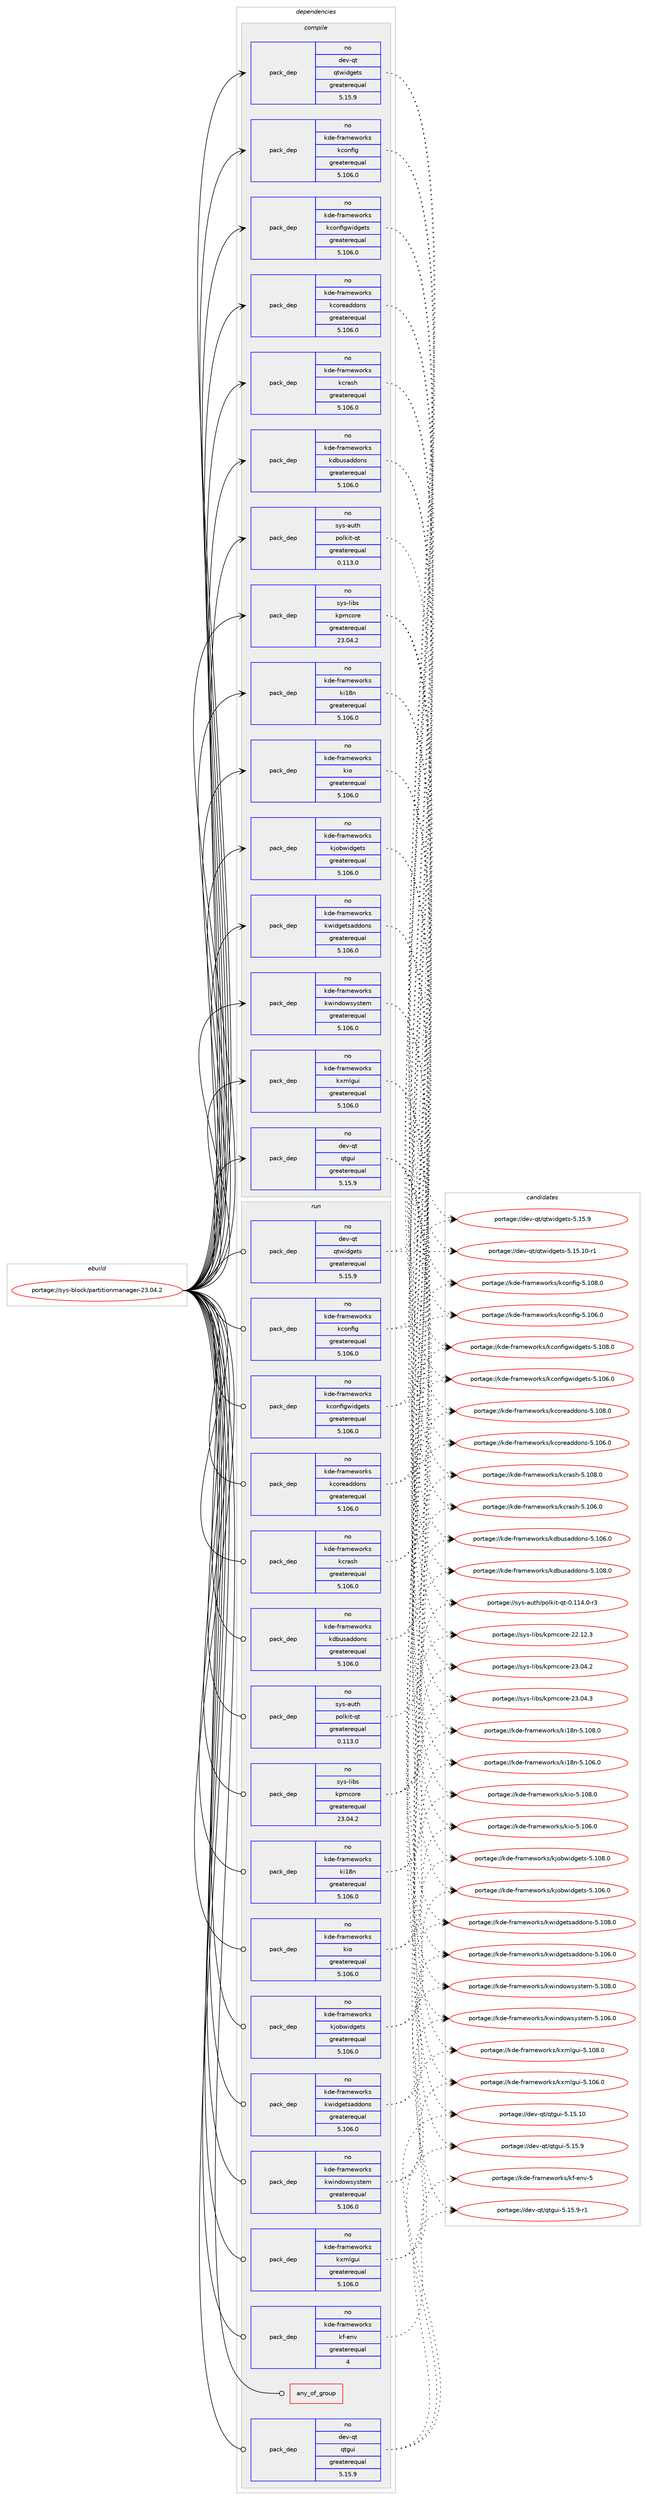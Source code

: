 digraph prolog {

# *************
# Graph options
# *************

newrank=true;
concentrate=true;
compound=true;
graph [rankdir=LR,fontname=Helvetica,fontsize=10,ranksep=1.5];#, ranksep=2.5, nodesep=0.2];
edge  [arrowhead=vee];
node  [fontname=Helvetica,fontsize=10];

# **********
# The ebuild
# **********

subgraph cluster_leftcol {
color=gray;
rank=same;
label=<<i>ebuild</i>>;
id [label="portage://sys-block/partitionmanager-23.04.2", color=red, width=4, href="../sys-block/partitionmanager-23.04.2.svg"];
}

# ****************
# The dependencies
# ****************

subgraph cluster_midcol {
color=gray;
label=<<i>dependencies</i>>;
subgraph cluster_compile {
fillcolor="#eeeeee";
style=filled;
label=<<i>compile</i>>;
# *** BEGIN UNKNOWN DEPENDENCY TYPE (TODO) ***
# id -> package_dependency(portage://sys-block/partitionmanager-23.04.2,install,no,dev-qt,qtcore,none,[,,],[slot(5)],[])
# *** END UNKNOWN DEPENDENCY TYPE (TODO) ***

subgraph pack450 {
dependency1073 [label=<<TABLE BORDER="0" CELLBORDER="1" CELLSPACING="0" CELLPADDING="4" WIDTH="220"><TR><TD ROWSPAN="6" CELLPADDING="30">pack_dep</TD></TR><TR><TD WIDTH="110">no</TD></TR><TR><TD>dev-qt</TD></TR><TR><TD>qtgui</TD></TR><TR><TD>greaterequal</TD></TR><TR><TD>5.15.9</TD></TR></TABLE>>, shape=none, color=blue];
}
id:e -> dependency1073:w [weight=20,style="solid",arrowhead="vee"];
subgraph pack451 {
dependency1074 [label=<<TABLE BORDER="0" CELLBORDER="1" CELLSPACING="0" CELLPADDING="4" WIDTH="220"><TR><TD ROWSPAN="6" CELLPADDING="30">pack_dep</TD></TR><TR><TD WIDTH="110">no</TD></TR><TR><TD>dev-qt</TD></TR><TR><TD>qtwidgets</TD></TR><TR><TD>greaterequal</TD></TR><TR><TD>5.15.9</TD></TR></TABLE>>, shape=none, color=blue];
}
id:e -> dependency1074:w [weight=20,style="solid",arrowhead="vee"];
subgraph pack452 {
dependency1075 [label=<<TABLE BORDER="0" CELLBORDER="1" CELLSPACING="0" CELLPADDING="4" WIDTH="220"><TR><TD ROWSPAN="6" CELLPADDING="30">pack_dep</TD></TR><TR><TD WIDTH="110">no</TD></TR><TR><TD>kde-frameworks</TD></TR><TR><TD>kconfig</TD></TR><TR><TD>greaterequal</TD></TR><TR><TD>5.106.0</TD></TR></TABLE>>, shape=none, color=blue];
}
id:e -> dependency1075:w [weight=20,style="solid",arrowhead="vee"];
subgraph pack453 {
dependency1076 [label=<<TABLE BORDER="0" CELLBORDER="1" CELLSPACING="0" CELLPADDING="4" WIDTH="220"><TR><TD ROWSPAN="6" CELLPADDING="30">pack_dep</TD></TR><TR><TD WIDTH="110">no</TD></TR><TR><TD>kde-frameworks</TD></TR><TR><TD>kconfigwidgets</TD></TR><TR><TD>greaterequal</TD></TR><TR><TD>5.106.0</TD></TR></TABLE>>, shape=none, color=blue];
}
id:e -> dependency1076:w [weight=20,style="solid",arrowhead="vee"];
subgraph pack454 {
dependency1077 [label=<<TABLE BORDER="0" CELLBORDER="1" CELLSPACING="0" CELLPADDING="4" WIDTH="220"><TR><TD ROWSPAN="6" CELLPADDING="30">pack_dep</TD></TR><TR><TD WIDTH="110">no</TD></TR><TR><TD>kde-frameworks</TD></TR><TR><TD>kcoreaddons</TD></TR><TR><TD>greaterequal</TD></TR><TR><TD>5.106.0</TD></TR></TABLE>>, shape=none, color=blue];
}
id:e -> dependency1077:w [weight=20,style="solid",arrowhead="vee"];
subgraph pack455 {
dependency1078 [label=<<TABLE BORDER="0" CELLBORDER="1" CELLSPACING="0" CELLPADDING="4" WIDTH="220"><TR><TD ROWSPAN="6" CELLPADDING="30">pack_dep</TD></TR><TR><TD WIDTH="110">no</TD></TR><TR><TD>kde-frameworks</TD></TR><TR><TD>kcrash</TD></TR><TR><TD>greaterequal</TD></TR><TR><TD>5.106.0</TD></TR></TABLE>>, shape=none, color=blue];
}
id:e -> dependency1078:w [weight=20,style="solid",arrowhead="vee"];
subgraph pack456 {
dependency1079 [label=<<TABLE BORDER="0" CELLBORDER="1" CELLSPACING="0" CELLPADDING="4" WIDTH="220"><TR><TD ROWSPAN="6" CELLPADDING="30">pack_dep</TD></TR><TR><TD WIDTH="110">no</TD></TR><TR><TD>kde-frameworks</TD></TR><TR><TD>kdbusaddons</TD></TR><TR><TD>greaterequal</TD></TR><TR><TD>5.106.0</TD></TR></TABLE>>, shape=none, color=blue];
}
id:e -> dependency1079:w [weight=20,style="solid",arrowhead="vee"];
subgraph pack457 {
dependency1080 [label=<<TABLE BORDER="0" CELLBORDER="1" CELLSPACING="0" CELLPADDING="4" WIDTH="220"><TR><TD ROWSPAN="6" CELLPADDING="30">pack_dep</TD></TR><TR><TD WIDTH="110">no</TD></TR><TR><TD>kde-frameworks</TD></TR><TR><TD>ki18n</TD></TR><TR><TD>greaterequal</TD></TR><TR><TD>5.106.0</TD></TR></TABLE>>, shape=none, color=blue];
}
id:e -> dependency1080:w [weight=20,style="solid",arrowhead="vee"];
subgraph pack458 {
dependency1081 [label=<<TABLE BORDER="0" CELLBORDER="1" CELLSPACING="0" CELLPADDING="4" WIDTH="220"><TR><TD ROWSPAN="6" CELLPADDING="30">pack_dep</TD></TR><TR><TD WIDTH="110">no</TD></TR><TR><TD>kde-frameworks</TD></TR><TR><TD>kio</TD></TR><TR><TD>greaterequal</TD></TR><TR><TD>5.106.0</TD></TR></TABLE>>, shape=none, color=blue];
}
id:e -> dependency1081:w [weight=20,style="solid",arrowhead="vee"];
subgraph pack459 {
dependency1082 [label=<<TABLE BORDER="0" CELLBORDER="1" CELLSPACING="0" CELLPADDING="4" WIDTH="220"><TR><TD ROWSPAN="6" CELLPADDING="30">pack_dep</TD></TR><TR><TD WIDTH="110">no</TD></TR><TR><TD>kde-frameworks</TD></TR><TR><TD>kjobwidgets</TD></TR><TR><TD>greaterequal</TD></TR><TR><TD>5.106.0</TD></TR></TABLE>>, shape=none, color=blue];
}
id:e -> dependency1082:w [weight=20,style="solid",arrowhead="vee"];
subgraph pack460 {
dependency1083 [label=<<TABLE BORDER="0" CELLBORDER="1" CELLSPACING="0" CELLPADDING="4" WIDTH="220"><TR><TD ROWSPAN="6" CELLPADDING="30">pack_dep</TD></TR><TR><TD WIDTH="110">no</TD></TR><TR><TD>kde-frameworks</TD></TR><TR><TD>kwidgetsaddons</TD></TR><TR><TD>greaterequal</TD></TR><TR><TD>5.106.0</TD></TR></TABLE>>, shape=none, color=blue];
}
id:e -> dependency1083:w [weight=20,style="solid",arrowhead="vee"];
subgraph pack461 {
dependency1084 [label=<<TABLE BORDER="0" CELLBORDER="1" CELLSPACING="0" CELLPADDING="4" WIDTH="220"><TR><TD ROWSPAN="6" CELLPADDING="30">pack_dep</TD></TR><TR><TD WIDTH="110">no</TD></TR><TR><TD>kde-frameworks</TD></TR><TR><TD>kwindowsystem</TD></TR><TR><TD>greaterequal</TD></TR><TR><TD>5.106.0</TD></TR></TABLE>>, shape=none, color=blue];
}
id:e -> dependency1084:w [weight=20,style="solid",arrowhead="vee"];
subgraph pack462 {
dependency1085 [label=<<TABLE BORDER="0" CELLBORDER="1" CELLSPACING="0" CELLPADDING="4" WIDTH="220"><TR><TD ROWSPAN="6" CELLPADDING="30">pack_dep</TD></TR><TR><TD WIDTH="110">no</TD></TR><TR><TD>kde-frameworks</TD></TR><TR><TD>kxmlgui</TD></TR><TR><TD>greaterequal</TD></TR><TR><TD>5.106.0</TD></TR></TABLE>>, shape=none, color=blue];
}
id:e -> dependency1085:w [weight=20,style="solid",arrowhead="vee"];
subgraph pack463 {
dependency1086 [label=<<TABLE BORDER="0" CELLBORDER="1" CELLSPACING="0" CELLPADDING="4" WIDTH="220"><TR><TD ROWSPAN="6" CELLPADDING="30">pack_dep</TD></TR><TR><TD WIDTH="110">no</TD></TR><TR><TD>sys-auth</TD></TR><TR><TD>polkit-qt</TD></TR><TR><TD>greaterequal</TD></TR><TR><TD>0.113.0</TD></TR></TABLE>>, shape=none, color=blue];
}
id:e -> dependency1086:w [weight=20,style="solid",arrowhead="vee"];
subgraph pack464 {
dependency1087 [label=<<TABLE BORDER="0" CELLBORDER="1" CELLSPACING="0" CELLPADDING="4" WIDTH="220"><TR><TD ROWSPAN="6" CELLPADDING="30">pack_dep</TD></TR><TR><TD WIDTH="110">no</TD></TR><TR><TD>sys-libs</TD></TR><TR><TD>kpmcore</TD></TR><TR><TD>greaterequal</TD></TR><TR><TD>23.04.2</TD></TR></TABLE>>, shape=none, color=blue];
}
id:e -> dependency1087:w [weight=20,style="solid",arrowhead="vee"];
}
subgraph cluster_compileandrun {
fillcolor="#eeeeee";
style=filled;
label=<<i>compile and run</i>>;
}
subgraph cluster_run {
fillcolor="#eeeeee";
style=filled;
label=<<i>run</i>>;
subgraph any12 {
dependency1088 [label=<<TABLE BORDER="0" CELLBORDER="1" CELLSPACING="0" CELLPADDING="4"><TR><TD CELLPADDING="10">any_of_group</TD></TR></TABLE>>, shape=none, color=red];# *** BEGIN UNKNOWN DEPENDENCY TYPE (TODO) ***
# dependency1088 -> package_dependency(portage://sys-block/partitionmanager-23.04.2,run,no,kde-frameworks,breeze-icons,none,[,,],any_different_slot,[])
# *** END UNKNOWN DEPENDENCY TYPE (TODO) ***

# *** BEGIN UNKNOWN DEPENDENCY TYPE (TODO) ***
# dependency1088 -> package_dependency(portage://sys-block/partitionmanager-23.04.2,run,no,kde-frameworks,oxygen-icons,none,[,,],any_different_slot,[])
# *** END UNKNOWN DEPENDENCY TYPE (TODO) ***

}
id:e -> dependency1088:w [weight=20,style="solid",arrowhead="odot"];
# *** BEGIN UNKNOWN DEPENDENCY TYPE (TODO) ***
# id -> package_dependency(portage://sys-block/partitionmanager-23.04.2,run,no,dev-qt,qtcore,none,[,,],[slot(5)],[])
# *** END UNKNOWN DEPENDENCY TYPE (TODO) ***

subgraph pack465 {
dependency1089 [label=<<TABLE BORDER="0" CELLBORDER="1" CELLSPACING="0" CELLPADDING="4" WIDTH="220"><TR><TD ROWSPAN="6" CELLPADDING="30">pack_dep</TD></TR><TR><TD WIDTH="110">no</TD></TR><TR><TD>dev-qt</TD></TR><TR><TD>qtgui</TD></TR><TR><TD>greaterequal</TD></TR><TR><TD>5.15.9</TD></TR></TABLE>>, shape=none, color=blue];
}
id:e -> dependency1089:w [weight=20,style="solid",arrowhead="odot"];
subgraph pack466 {
dependency1090 [label=<<TABLE BORDER="0" CELLBORDER="1" CELLSPACING="0" CELLPADDING="4" WIDTH="220"><TR><TD ROWSPAN="6" CELLPADDING="30">pack_dep</TD></TR><TR><TD WIDTH="110">no</TD></TR><TR><TD>dev-qt</TD></TR><TR><TD>qtwidgets</TD></TR><TR><TD>greaterequal</TD></TR><TR><TD>5.15.9</TD></TR></TABLE>>, shape=none, color=blue];
}
id:e -> dependency1090:w [weight=20,style="solid",arrowhead="odot"];
subgraph pack467 {
dependency1091 [label=<<TABLE BORDER="0" CELLBORDER="1" CELLSPACING="0" CELLPADDING="4" WIDTH="220"><TR><TD ROWSPAN="6" CELLPADDING="30">pack_dep</TD></TR><TR><TD WIDTH="110">no</TD></TR><TR><TD>kde-frameworks</TD></TR><TR><TD>kconfig</TD></TR><TR><TD>greaterequal</TD></TR><TR><TD>5.106.0</TD></TR></TABLE>>, shape=none, color=blue];
}
id:e -> dependency1091:w [weight=20,style="solid",arrowhead="odot"];
subgraph pack468 {
dependency1092 [label=<<TABLE BORDER="0" CELLBORDER="1" CELLSPACING="0" CELLPADDING="4" WIDTH="220"><TR><TD ROWSPAN="6" CELLPADDING="30">pack_dep</TD></TR><TR><TD WIDTH="110">no</TD></TR><TR><TD>kde-frameworks</TD></TR><TR><TD>kconfigwidgets</TD></TR><TR><TD>greaterequal</TD></TR><TR><TD>5.106.0</TD></TR></TABLE>>, shape=none, color=blue];
}
id:e -> dependency1092:w [weight=20,style="solid",arrowhead="odot"];
subgraph pack469 {
dependency1093 [label=<<TABLE BORDER="0" CELLBORDER="1" CELLSPACING="0" CELLPADDING="4" WIDTH="220"><TR><TD ROWSPAN="6" CELLPADDING="30">pack_dep</TD></TR><TR><TD WIDTH="110">no</TD></TR><TR><TD>kde-frameworks</TD></TR><TR><TD>kcoreaddons</TD></TR><TR><TD>greaterequal</TD></TR><TR><TD>5.106.0</TD></TR></TABLE>>, shape=none, color=blue];
}
id:e -> dependency1093:w [weight=20,style="solid",arrowhead="odot"];
subgraph pack470 {
dependency1094 [label=<<TABLE BORDER="0" CELLBORDER="1" CELLSPACING="0" CELLPADDING="4" WIDTH="220"><TR><TD ROWSPAN="6" CELLPADDING="30">pack_dep</TD></TR><TR><TD WIDTH="110">no</TD></TR><TR><TD>kde-frameworks</TD></TR><TR><TD>kcrash</TD></TR><TR><TD>greaterequal</TD></TR><TR><TD>5.106.0</TD></TR></TABLE>>, shape=none, color=blue];
}
id:e -> dependency1094:w [weight=20,style="solid",arrowhead="odot"];
subgraph pack471 {
dependency1095 [label=<<TABLE BORDER="0" CELLBORDER="1" CELLSPACING="0" CELLPADDING="4" WIDTH="220"><TR><TD ROWSPAN="6" CELLPADDING="30">pack_dep</TD></TR><TR><TD WIDTH="110">no</TD></TR><TR><TD>kde-frameworks</TD></TR><TR><TD>kdbusaddons</TD></TR><TR><TD>greaterequal</TD></TR><TR><TD>5.106.0</TD></TR></TABLE>>, shape=none, color=blue];
}
id:e -> dependency1095:w [weight=20,style="solid",arrowhead="odot"];
subgraph pack472 {
dependency1096 [label=<<TABLE BORDER="0" CELLBORDER="1" CELLSPACING="0" CELLPADDING="4" WIDTH="220"><TR><TD ROWSPAN="6" CELLPADDING="30">pack_dep</TD></TR><TR><TD WIDTH="110">no</TD></TR><TR><TD>kde-frameworks</TD></TR><TR><TD>kf-env</TD></TR><TR><TD>greaterequal</TD></TR><TR><TD>4</TD></TR></TABLE>>, shape=none, color=blue];
}
id:e -> dependency1096:w [weight=20,style="solid",arrowhead="odot"];
subgraph pack473 {
dependency1097 [label=<<TABLE BORDER="0" CELLBORDER="1" CELLSPACING="0" CELLPADDING="4" WIDTH="220"><TR><TD ROWSPAN="6" CELLPADDING="30">pack_dep</TD></TR><TR><TD WIDTH="110">no</TD></TR><TR><TD>kde-frameworks</TD></TR><TR><TD>ki18n</TD></TR><TR><TD>greaterequal</TD></TR><TR><TD>5.106.0</TD></TR></TABLE>>, shape=none, color=blue];
}
id:e -> dependency1097:w [weight=20,style="solid",arrowhead="odot"];
subgraph pack474 {
dependency1098 [label=<<TABLE BORDER="0" CELLBORDER="1" CELLSPACING="0" CELLPADDING="4" WIDTH="220"><TR><TD ROWSPAN="6" CELLPADDING="30">pack_dep</TD></TR><TR><TD WIDTH="110">no</TD></TR><TR><TD>kde-frameworks</TD></TR><TR><TD>kio</TD></TR><TR><TD>greaterequal</TD></TR><TR><TD>5.106.0</TD></TR></TABLE>>, shape=none, color=blue];
}
id:e -> dependency1098:w [weight=20,style="solid",arrowhead="odot"];
subgraph pack475 {
dependency1099 [label=<<TABLE BORDER="0" CELLBORDER="1" CELLSPACING="0" CELLPADDING="4" WIDTH="220"><TR><TD ROWSPAN="6" CELLPADDING="30">pack_dep</TD></TR><TR><TD WIDTH="110">no</TD></TR><TR><TD>kde-frameworks</TD></TR><TR><TD>kjobwidgets</TD></TR><TR><TD>greaterequal</TD></TR><TR><TD>5.106.0</TD></TR></TABLE>>, shape=none, color=blue];
}
id:e -> dependency1099:w [weight=20,style="solid",arrowhead="odot"];
subgraph pack476 {
dependency1100 [label=<<TABLE BORDER="0" CELLBORDER="1" CELLSPACING="0" CELLPADDING="4" WIDTH="220"><TR><TD ROWSPAN="6" CELLPADDING="30">pack_dep</TD></TR><TR><TD WIDTH="110">no</TD></TR><TR><TD>kde-frameworks</TD></TR><TR><TD>kwidgetsaddons</TD></TR><TR><TD>greaterequal</TD></TR><TR><TD>5.106.0</TD></TR></TABLE>>, shape=none, color=blue];
}
id:e -> dependency1100:w [weight=20,style="solid",arrowhead="odot"];
subgraph pack477 {
dependency1101 [label=<<TABLE BORDER="0" CELLBORDER="1" CELLSPACING="0" CELLPADDING="4" WIDTH="220"><TR><TD ROWSPAN="6" CELLPADDING="30">pack_dep</TD></TR><TR><TD WIDTH="110">no</TD></TR><TR><TD>kde-frameworks</TD></TR><TR><TD>kwindowsystem</TD></TR><TR><TD>greaterequal</TD></TR><TR><TD>5.106.0</TD></TR></TABLE>>, shape=none, color=blue];
}
id:e -> dependency1101:w [weight=20,style="solid",arrowhead="odot"];
subgraph pack478 {
dependency1102 [label=<<TABLE BORDER="0" CELLBORDER="1" CELLSPACING="0" CELLPADDING="4" WIDTH="220"><TR><TD ROWSPAN="6" CELLPADDING="30">pack_dep</TD></TR><TR><TD WIDTH="110">no</TD></TR><TR><TD>kde-frameworks</TD></TR><TR><TD>kxmlgui</TD></TR><TR><TD>greaterequal</TD></TR><TR><TD>5.106.0</TD></TR></TABLE>>, shape=none, color=blue];
}
id:e -> dependency1102:w [weight=20,style="solid",arrowhead="odot"];
subgraph pack479 {
dependency1103 [label=<<TABLE BORDER="0" CELLBORDER="1" CELLSPACING="0" CELLPADDING="4" WIDTH="220"><TR><TD ROWSPAN="6" CELLPADDING="30">pack_dep</TD></TR><TR><TD WIDTH="110">no</TD></TR><TR><TD>sys-auth</TD></TR><TR><TD>polkit-qt</TD></TR><TR><TD>greaterequal</TD></TR><TR><TD>0.113.0</TD></TR></TABLE>>, shape=none, color=blue];
}
id:e -> dependency1103:w [weight=20,style="solid",arrowhead="odot"];
subgraph pack480 {
dependency1104 [label=<<TABLE BORDER="0" CELLBORDER="1" CELLSPACING="0" CELLPADDING="4" WIDTH="220"><TR><TD ROWSPAN="6" CELLPADDING="30">pack_dep</TD></TR><TR><TD WIDTH="110">no</TD></TR><TR><TD>sys-libs</TD></TR><TR><TD>kpmcore</TD></TR><TR><TD>greaterequal</TD></TR><TR><TD>23.04.2</TD></TR></TABLE>>, shape=none, color=blue];
}
id:e -> dependency1104:w [weight=20,style="solid",arrowhead="odot"];
}
}

# **************
# The candidates
# **************

subgraph cluster_choices {
rank=same;
color=gray;
label=<<i>candidates</i>>;

subgraph choice450 {
color=black;
nodesep=1;
choice10010111845113116471131161031171054553464953464948 [label="portage://dev-qt/qtgui-5.15.10", color=red, width=4,href="../dev-qt/qtgui-5.15.10.svg"];
choice100101118451131164711311610311710545534649534657 [label="portage://dev-qt/qtgui-5.15.9", color=red, width=4,href="../dev-qt/qtgui-5.15.9.svg"];
choice1001011184511311647113116103117105455346495346574511449 [label="portage://dev-qt/qtgui-5.15.9-r1", color=red, width=4,href="../dev-qt/qtgui-5.15.9-r1.svg"];
dependency1073:e -> choice10010111845113116471131161031171054553464953464948:w [style=dotted,weight="100"];
dependency1073:e -> choice100101118451131164711311610311710545534649534657:w [style=dotted,weight="100"];
dependency1073:e -> choice1001011184511311647113116103117105455346495346574511449:w [style=dotted,weight="100"];
}
subgraph choice451 {
color=black;
nodesep=1;
choice100101118451131164711311611910510010310111611545534649534649484511449 [label="portage://dev-qt/qtwidgets-5.15.10-r1", color=red, width=4,href="../dev-qt/qtwidgets-5.15.10-r1.svg"];
choice100101118451131164711311611910510010310111611545534649534657 [label="portage://dev-qt/qtwidgets-5.15.9", color=red, width=4,href="../dev-qt/qtwidgets-5.15.9.svg"];
dependency1074:e -> choice100101118451131164711311611910510010310111611545534649534649484511449:w [style=dotted,weight="100"];
dependency1074:e -> choice100101118451131164711311611910510010310111611545534649534657:w [style=dotted,weight="100"];
}
subgraph choice452 {
color=black;
nodesep=1;
choice107100101451021149710910111911111410711547107991111101021051034553464948544648 [label="portage://kde-frameworks/kconfig-5.106.0", color=red, width=4,href="../kde-frameworks/kconfig-5.106.0.svg"];
choice107100101451021149710910111911111410711547107991111101021051034553464948564648 [label="portage://kde-frameworks/kconfig-5.108.0", color=red, width=4,href="../kde-frameworks/kconfig-5.108.0.svg"];
dependency1075:e -> choice107100101451021149710910111911111410711547107991111101021051034553464948544648:w [style=dotted,weight="100"];
dependency1075:e -> choice107100101451021149710910111911111410711547107991111101021051034553464948564648:w [style=dotted,weight="100"];
}
subgraph choice453 {
color=black;
nodesep=1;
choice107100101451021149710910111911111410711547107991111101021051031191051001031011161154553464948544648 [label="portage://kde-frameworks/kconfigwidgets-5.106.0", color=red, width=4,href="../kde-frameworks/kconfigwidgets-5.106.0.svg"];
choice107100101451021149710910111911111410711547107991111101021051031191051001031011161154553464948564648 [label="portage://kde-frameworks/kconfigwidgets-5.108.0", color=red, width=4,href="../kde-frameworks/kconfigwidgets-5.108.0.svg"];
dependency1076:e -> choice107100101451021149710910111911111410711547107991111101021051031191051001031011161154553464948544648:w [style=dotted,weight="100"];
dependency1076:e -> choice107100101451021149710910111911111410711547107991111101021051031191051001031011161154553464948564648:w [style=dotted,weight="100"];
}
subgraph choice454 {
color=black;
nodesep=1;
choice10710010145102114971091011191111141071154710799111114101971001001111101154553464948544648 [label="portage://kde-frameworks/kcoreaddons-5.106.0", color=red, width=4,href="../kde-frameworks/kcoreaddons-5.106.0.svg"];
choice10710010145102114971091011191111141071154710799111114101971001001111101154553464948564648 [label="portage://kde-frameworks/kcoreaddons-5.108.0", color=red, width=4,href="../kde-frameworks/kcoreaddons-5.108.0.svg"];
dependency1077:e -> choice10710010145102114971091011191111141071154710799111114101971001001111101154553464948544648:w [style=dotted,weight="100"];
dependency1077:e -> choice10710010145102114971091011191111141071154710799111114101971001001111101154553464948564648:w [style=dotted,weight="100"];
}
subgraph choice455 {
color=black;
nodesep=1;
choice10710010145102114971091011191111141071154710799114971151044553464948544648 [label="portage://kde-frameworks/kcrash-5.106.0", color=red, width=4,href="../kde-frameworks/kcrash-5.106.0.svg"];
choice10710010145102114971091011191111141071154710799114971151044553464948564648 [label="portage://kde-frameworks/kcrash-5.108.0", color=red, width=4,href="../kde-frameworks/kcrash-5.108.0.svg"];
dependency1078:e -> choice10710010145102114971091011191111141071154710799114971151044553464948544648:w [style=dotted,weight="100"];
dependency1078:e -> choice10710010145102114971091011191111141071154710799114971151044553464948564648:w [style=dotted,weight="100"];
}
subgraph choice456 {
color=black;
nodesep=1;
choice10710010145102114971091011191111141071154710710098117115971001001111101154553464948544648 [label="portage://kde-frameworks/kdbusaddons-5.106.0", color=red, width=4,href="../kde-frameworks/kdbusaddons-5.106.0.svg"];
choice10710010145102114971091011191111141071154710710098117115971001001111101154553464948564648 [label="portage://kde-frameworks/kdbusaddons-5.108.0", color=red, width=4,href="../kde-frameworks/kdbusaddons-5.108.0.svg"];
dependency1079:e -> choice10710010145102114971091011191111141071154710710098117115971001001111101154553464948544648:w [style=dotted,weight="100"];
dependency1079:e -> choice10710010145102114971091011191111141071154710710098117115971001001111101154553464948564648:w [style=dotted,weight="100"];
}
subgraph choice457 {
color=black;
nodesep=1;
choice10710010145102114971091011191111141071154710710549561104553464948544648 [label="portage://kde-frameworks/ki18n-5.106.0", color=red, width=4,href="../kde-frameworks/ki18n-5.106.0.svg"];
choice10710010145102114971091011191111141071154710710549561104553464948564648 [label="portage://kde-frameworks/ki18n-5.108.0", color=red, width=4,href="../kde-frameworks/ki18n-5.108.0.svg"];
dependency1080:e -> choice10710010145102114971091011191111141071154710710549561104553464948544648:w [style=dotted,weight="100"];
dependency1080:e -> choice10710010145102114971091011191111141071154710710549561104553464948564648:w [style=dotted,weight="100"];
}
subgraph choice458 {
color=black;
nodesep=1;
choice1071001014510211497109101119111114107115471071051114553464948544648 [label="portage://kde-frameworks/kio-5.106.0", color=red, width=4,href="../kde-frameworks/kio-5.106.0.svg"];
choice1071001014510211497109101119111114107115471071051114553464948564648 [label="portage://kde-frameworks/kio-5.108.0", color=red, width=4,href="../kde-frameworks/kio-5.108.0.svg"];
dependency1081:e -> choice1071001014510211497109101119111114107115471071051114553464948544648:w [style=dotted,weight="100"];
dependency1081:e -> choice1071001014510211497109101119111114107115471071051114553464948564648:w [style=dotted,weight="100"];
}
subgraph choice459 {
color=black;
nodesep=1;
choice107100101451021149710910111911111410711547107106111981191051001031011161154553464948544648 [label="portage://kde-frameworks/kjobwidgets-5.106.0", color=red, width=4,href="../kde-frameworks/kjobwidgets-5.106.0.svg"];
choice107100101451021149710910111911111410711547107106111981191051001031011161154553464948564648 [label="portage://kde-frameworks/kjobwidgets-5.108.0", color=red, width=4,href="../kde-frameworks/kjobwidgets-5.108.0.svg"];
dependency1082:e -> choice107100101451021149710910111911111410711547107106111981191051001031011161154553464948544648:w [style=dotted,weight="100"];
dependency1082:e -> choice107100101451021149710910111911111410711547107106111981191051001031011161154553464948564648:w [style=dotted,weight="100"];
}
subgraph choice460 {
color=black;
nodesep=1;
choice107100101451021149710910111911111410711547107119105100103101116115971001001111101154553464948544648 [label="portage://kde-frameworks/kwidgetsaddons-5.106.0", color=red, width=4,href="../kde-frameworks/kwidgetsaddons-5.106.0.svg"];
choice107100101451021149710910111911111410711547107119105100103101116115971001001111101154553464948564648 [label="portage://kde-frameworks/kwidgetsaddons-5.108.0", color=red, width=4,href="../kde-frameworks/kwidgetsaddons-5.108.0.svg"];
dependency1083:e -> choice107100101451021149710910111911111410711547107119105100103101116115971001001111101154553464948544648:w [style=dotted,weight="100"];
dependency1083:e -> choice107100101451021149710910111911111410711547107119105100103101116115971001001111101154553464948564648:w [style=dotted,weight="100"];
}
subgraph choice461 {
color=black;
nodesep=1;
choice1071001014510211497109101119111114107115471071191051101001111191151211151161011094553464948544648 [label="portage://kde-frameworks/kwindowsystem-5.106.0", color=red, width=4,href="../kde-frameworks/kwindowsystem-5.106.0.svg"];
choice1071001014510211497109101119111114107115471071191051101001111191151211151161011094553464948564648 [label="portage://kde-frameworks/kwindowsystem-5.108.0", color=red, width=4,href="../kde-frameworks/kwindowsystem-5.108.0.svg"];
dependency1084:e -> choice1071001014510211497109101119111114107115471071191051101001111191151211151161011094553464948544648:w [style=dotted,weight="100"];
dependency1084:e -> choice1071001014510211497109101119111114107115471071191051101001111191151211151161011094553464948564648:w [style=dotted,weight="100"];
}
subgraph choice462 {
color=black;
nodesep=1;
choice1071001014510211497109101119111114107115471071201091081031171054553464948544648 [label="portage://kde-frameworks/kxmlgui-5.106.0", color=red, width=4,href="../kde-frameworks/kxmlgui-5.106.0.svg"];
choice1071001014510211497109101119111114107115471071201091081031171054553464948564648 [label="portage://kde-frameworks/kxmlgui-5.108.0", color=red, width=4,href="../kde-frameworks/kxmlgui-5.108.0.svg"];
dependency1085:e -> choice1071001014510211497109101119111114107115471071201091081031171054553464948544648:w [style=dotted,weight="100"];
dependency1085:e -> choice1071001014510211497109101119111114107115471071201091081031171054553464948564648:w [style=dotted,weight="100"];
}
subgraph choice463 {
color=black;
nodesep=1;
choice1151211154597117116104471121111081071051164511311645484649495246484511451 [label="portage://sys-auth/polkit-qt-0.114.0-r3", color=red, width=4,href="../sys-auth/polkit-qt-0.114.0-r3.svg"];
dependency1086:e -> choice1151211154597117116104471121111081071051164511311645484649495246484511451:w [style=dotted,weight="100"];
}
subgraph choice464 {
color=black;
nodesep=1;
choice115121115451081059811547107112109991111141014550504649504651 [label="portage://sys-libs/kpmcore-22.12.3", color=red, width=4,href="../sys-libs/kpmcore-22.12.3.svg"];
choice115121115451081059811547107112109991111141014550514648524650 [label="portage://sys-libs/kpmcore-23.04.2", color=red, width=4,href="../sys-libs/kpmcore-23.04.2.svg"];
choice115121115451081059811547107112109991111141014550514648524651 [label="portage://sys-libs/kpmcore-23.04.3", color=red, width=4,href="../sys-libs/kpmcore-23.04.3.svg"];
dependency1087:e -> choice115121115451081059811547107112109991111141014550504649504651:w [style=dotted,weight="100"];
dependency1087:e -> choice115121115451081059811547107112109991111141014550514648524650:w [style=dotted,weight="100"];
dependency1087:e -> choice115121115451081059811547107112109991111141014550514648524651:w [style=dotted,weight="100"];
}
subgraph choice465 {
color=black;
nodesep=1;
choice10010111845113116471131161031171054553464953464948 [label="portage://dev-qt/qtgui-5.15.10", color=red, width=4,href="../dev-qt/qtgui-5.15.10.svg"];
choice100101118451131164711311610311710545534649534657 [label="portage://dev-qt/qtgui-5.15.9", color=red, width=4,href="../dev-qt/qtgui-5.15.9.svg"];
choice1001011184511311647113116103117105455346495346574511449 [label="portage://dev-qt/qtgui-5.15.9-r1", color=red, width=4,href="../dev-qt/qtgui-5.15.9-r1.svg"];
dependency1089:e -> choice10010111845113116471131161031171054553464953464948:w [style=dotted,weight="100"];
dependency1089:e -> choice100101118451131164711311610311710545534649534657:w [style=dotted,weight="100"];
dependency1089:e -> choice1001011184511311647113116103117105455346495346574511449:w [style=dotted,weight="100"];
}
subgraph choice466 {
color=black;
nodesep=1;
choice100101118451131164711311611910510010310111611545534649534649484511449 [label="portage://dev-qt/qtwidgets-5.15.10-r1", color=red, width=4,href="../dev-qt/qtwidgets-5.15.10-r1.svg"];
choice100101118451131164711311611910510010310111611545534649534657 [label="portage://dev-qt/qtwidgets-5.15.9", color=red, width=4,href="../dev-qt/qtwidgets-5.15.9.svg"];
dependency1090:e -> choice100101118451131164711311611910510010310111611545534649534649484511449:w [style=dotted,weight="100"];
dependency1090:e -> choice100101118451131164711311611910510010310111611545534649534657:w [style=dotted,weight="100"];
}
subgraph choice467 {
color=black;
nodesep=1;
choice107100101451021149710910111911111410711547107991111101021051034553464948544648 [label="portage://kde-frameworks/kconfig-5.106.0", color=red, width=4,href="../kde-frameworks/kconfig-5.106.0.svg"];
choice107100101451021149710910111911111410711547107991111101021051034553464948564648 [label="portage://kde-frameworks/kconfig-5.108.0", color=red, width=4,href="../kde-frameworks/kconfig-5.108.0.svg"];
dependency1091:e -> choice107100101451021149710910111911111410711547107991111101021051034553464948544648:w [style=dotted,weight="100"];
dependency1091:e -> choice107100101451021149710910111911111410711547107991111101021051034553464948564648:w [style=dotted,weight="100"];
}
subgraph choice468 {
color=black;
nodesep=1;
choice107100101451021149710910111911111410711547107991111101021051031191051001031011161154553464948544648 [label="portage://kde-frameworks/kconfigwidgets-5.106.0", color=red, width=4,href="../kde-frameworks/kconfigwidgets-5.106.0.svg"];
choice107100101451021149710910111911111410711547107991111101021051031191051001031011161154553464948564648 [label="portage://kde-frameworks/kconfigwidgets-5.108.0", color=red, width=4,href="../kde-frameworks/kconfigwidgets-5.108.0.svg"];
dependency1092:e -> choice107100101451021149710910111911111410711547107991111101021051031191051001031011161154553464948544648:w [style=dotted,weight="100"];
dependency1092:e -> choice107100101451021149710910111911111410711547107991111101021051031191051001031011161154553464948564648:w [style=dotted,weight="100"];
}
subgraph choice469 {
color=black;
nodesep=1;
choice10710010145102114971091011191111141071154710799111114101971001001111101154553464948544648 [label="portage://kde-frameworks/kcoreaddons-5.106.0", color=red, width=4,href="../kde-frameworks/kcoreaddons-5.106.0.svg"];
choice10710010145102114971091011191111141071154710799111114101971001001111101154553464948564648 [label="portage://kde-frameworks/kcoreaddons-5.108.0", color=red, width=4,href="../kde-frameworks/kcoreaddons-5.108.0.svg"];
dependency1093:e -> choice10710010145102114971091011191111141071154710799111114101971001001111101154553464948544648:w [style=dotted,weight="100"];
dependency1093:e -> choice10710010145102114971091011191111141071154710799111114101971001001111101154553464948564648:w [style=dotted,weight="100"];
}
subgraph choice470 {
color=black;
nodesep=1;
choice10710010145102114971091011191111141071154710799114971151044553464948544648 [label="portage://kde-frameworks/kcrash-5.106.0", color=red, width=4,href="../kde-frameworks/kcrash-5.106.0.svg"];
choice10710010145102114971091011191111141071154710799114971151044553464948564648 [label="portage://kde-frameworks/kcrash-5.108.0", color=red, width=4,href="../kde-frameworks/kcrash-5.108.0.svg"];
dependency1094:e -> choice10710010145102114971091011191111141071154710799114971151044553464948544648:w [style=dotted,weight="100"];
dependency1094:e -> choice10710010145102114971091011191111141071154710799114971151044553464948564648:w [style=dotted,weight="100"];
}
subgraph choice471 {
color=black;
nodesep=1;
choice10710010145102114971091011191111141071154710710098117115971001001111101154553464948544648 [label="portage://kde-frameworks/kdbusaddons-5.106.0", color=red, width=4,href="../kde-frameworks/kdbusaddons-5.106.0.svg"];
choice10710010145102114971091011191111141071154710710098117115971001001111101154553464948564648 [label="portage://kde-frameworks/kdbusaddons-5.108.0", color=red, width=4,href="../kde-frameworks/kdbusaddons-5.108.0.svg"];
dependency1095:e -> choice10710010145102114971091011191111141071154710710098117115971001001111101154553464948544648:w [style=dotted,weight="100"];
dependency1095:e -> choice10710010145102114971091011191111141071154710710098117115971001001111101154553464948564648:w [style=dotted,weight="100"];
}
subgraph choice472 {
color=black;
nodesep=1;
choice107100101451021149710910111911111410711547107102451011101184553 [label="portage://kde-frameworks/kf-env-5", color=red, width=4,href="../kde-frameworks/kf-env-5.svg"];
dependency1096:e -> choice107100101451021149710910111911111410711547107102451011101184553:w [style=dotted,weight="100"];
}
subgraph choice473 {
color=black;
nodesep=1;
choice10710010145102114971091011191111141071154710710549561104553464948544648 [label="portage://kde-frameworks/ki18n-5.106.0", color=red, width=4,href="../kde-frameworks/ki18n-5.106.0.svg"];
choice10710010145102114971091011191111141071154710710549561104553464948564648 [label="portage://kde-frameworks/ki18n-5.108.0", color=red, width=4,href="../kde-frameworks/ki18n-5.108.0.svg"];
dependency1097:e -> choice10710010145102114971091011191111141071154710710549561104553464948544648:w [style=dotted,weight="100"];
dependency1097:e -> choice10710010145102114971091011191111141071154710710549561104553464948564648:w [style=dotted,weight="100"];
}
subgraph choice474 {
color=black;
nodesep=1;
choice1071001014510211497109101119111114107115471071051114553464948544648 [label="portage://kde-frameworks/kio-5.106.0", color=red, width=4,href="../kde-frameworks/kio-5.106.0.svg"];
choice1071001014510211497109101119111114107115471071051114553464948564648 [label="portage://kde-frameworks/kio-5.108.0", color=red, width=4,href="../kde-frameworks/kio-5.108.0.svg"];
dependency1098:e -> choice1071001014510211497109101119111114107115471071051114553464948544648:w [style=dotted,weight="100"];
dependency1098:e -> choice1071001014510211497109101119111114107115471071051114553464948564648:w [style=dotted,weight="100"];
}
subgraph choice475 {
color=black;
nodesep=1;
choice107100101451021149710910111911111410711547107106111981191051001031011161154553464948544648 [label="portage://kde-frameworks/kjobwidgets-5.106.0", color=red, width=4,href="../kde-frameworks/kjobwidgets-5.106.0.svg"];
choice107100101451021149710910111911111410711547107106111981191051001031011161154553464948564648 [label="portage://kde-frameworks/kjobwidgets-5.108.0", color=red, width=4,href="../kde-frameworks/kjobwidgets-5.108.0.svg"];
dependency1099:e -> choice107100101451021149710910111911111410711547107106111981191051001031011161154553464948544648:w [style=dotted,weight="100"];
dependency1099:e -> choice107100101451021149710910111911111410711547107106111981191051001031011161154553464948564648:w [style=dotted,weight="100"];
}
subgraph choice476 {
color=black;
nodesep=1;
choice107100101451021149710910111911111410711547107119105100103101116115971001001111101154553464948544648 [label="portage://kde-frameworks/kwidgetsaddons-5.106.0", color=red, width=4,href="../kde-frameworks/kwidgetsaddons-5.106.0.svg"];
choice107100101451021149710910111911111410711547107119105100103101116115971001001111101154553464948564648 [label="portage://kde-frameworks/kwidgetsaddons-5.108.0", color=red, width=4,href="../kde-frameworks/kwidgetsaddons-5.108.0.svg"];
dependency1100:e -> choice107100101451021149710910111911111410711547107119105100103101116115971001001111101154553464948544648:w [style=dotted,weight="100"];
dependency1100:e -> choice107100101451021149710910111911111410711547107119105100103101116115971001001111101154553464948564648:w [style=dotted,weight="100"];
}
subgraph choice477 {
color=black;
nodesep=1;
choice1071001014510211497109101119111114107115471071191051101001111191151211151161011094553464948544648 [label="portage://kde-frameworks/kwindowsystem-5.106.0", color=red, width=4,href="../kde-frameworks/kwindowsystem-5.106.0.svg"];
choice1071001014510211497109101119111114107115471071191051101001111191151211151161011094553464948564648 [label="portage://kde-frameworks/kwindowsystem-5.108.0", color=red, width=4,href="../kde-frameworks/kwindowsystem-5.108.0.svg"];
dependency1101:e -> choice1071001014510211497109101119111114107115471071191051101001111191151211151161011094553464948544648:w [style=dotted,weight="100"];
dependency1101:e -> choice1071001014510211497109101119111114107115471071191051101001111191151211151161011094553464948564648:w [style=dotted,weight="100"];
}
subgraph choice478 {
color=black;
nodesep=1;
choice1071001014510211497109101119111114107115471071201091081031171054553464948544648 [label="portage://kde-frameworks/kxmlgui-5.106.0", color=red, width=4,href="../kde-frameworks/kxmlgui-5.106.0.svg"];
choice1071001014510211497109101119111114107115471071201091081031171054553464948564648 [label="portage://kde-frameworks/kxmlgui-5.108.0", color=red, width=4,href="../kde-frameworks/kxmlgui-5.108.0.svg"];
dependency1102:e -> choice1071001014510211497109101119111114107115471071201091081031171054553464948544648:w [style=dotted,weight="100"];
dependency1102:e -> choice1071001014510211497109101119111114107115471071201091081031171054553464948564648:w [style=dotted,weight="100"];
}
subgraph choice479 {
color=black;
nodesep=1;
choice1151211154597117116104471121111081071051164511311645484649495246484511451 [label="portage://sys-auth/polkit-qt-0.114.0-r3", color=red, width=4,href="../sys-auth/polkit-qt-0.114.0-r3.svg"];
dependency1103:e -> choice1151211154597117116104471121111081071051164511311645484649495246484511451:w [style=dotted,weight="100"];
}
subgraph choice480 {
color=black;
nodesep=1;
choice115121115451081059811547107112109991111141014550504649504651 [label="portage://sys-libs/kpmcore-22.12.3", color=red, width=4,href="../sys-libs/kpmcore-22.12.3.svg"];
choice115121115451081059811547107112109991111141014550514648524650 [label="portage://sys-libs/kpmcore-23.04.2", color=red, width=4,href="../sys-libs/kpmcore-23.04.2.svg"];
choice115121115451081059811547107112109991111141014550514648524651 [label="portage://sys-libs/kpmcore-23.04.3", color=red, width=4,href="../sys-libs/kpmcore-23.04.3.svg"];
dependency1104:e -> choice115121115451081059811547107112109991111141014550504649504651:w [style=dotted,weight="100"];
dependency1104:e -> choice115121115451081059811547107112109991111141014550514648524650:w [style=dotted,weight="100"];
dependency1104:e -> choice115121115451081059811547107112109991111141014550514648524651:w [style=dotted,weight="100"];
}
}

}
